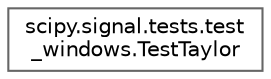 digraph "Graphical Class Hierarchy"
{
 // LATEX_PDF_SIZE
  bgcolor="transparent";
  edge [fontname=Helvetica,fontsize=10,labelfontname=Helvetica,labelfontsize=10];
  node [fontname=Helvetica,fontsize=10,shape=box,height=0.2,width=0.4];
  rankdir="LR";
  Node0 [id="Node000000",label="scipy.signal.tests.test\l_windows.TestTaylor",height=0.2,width=0.4,color="grey40", fillcolor="white", style="filled",URL="$d7/de4/classscipy_1_1signal_1_1tests_1_1test__windows_1_1TestTaylor.html",tooltip=" "];
}
